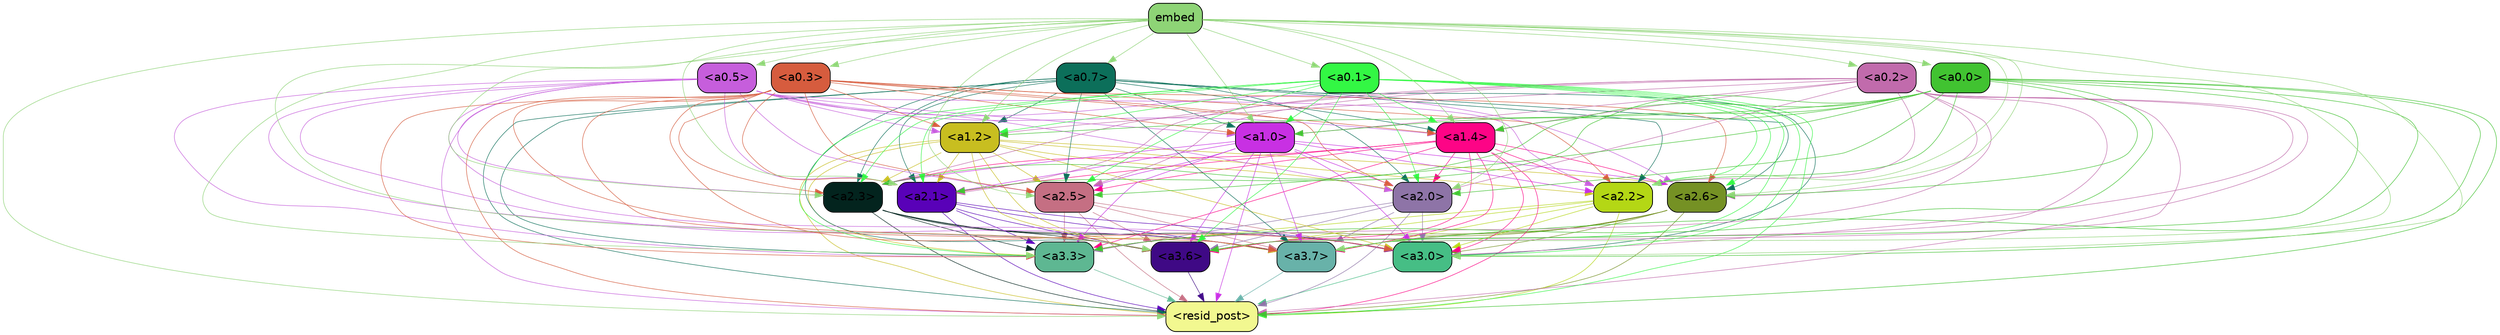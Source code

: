 strict digraph "" {
	graph [bgcolor=transparent,
		layout=dot,
		overlap=false,
		splines=true
	];
	"<a3.7>"	[color=black,
		fillcolor="#68b2a9",
		fontname=Helvetica,
		shape=box,
		style="filled, rounded"];
	"<resid_post>"	[color=black,
		fillcolor="#f2f890",
		fontname=Helvetica,
		shape=box,
		style="filled, rounded"];
	"<a3.7>" -> "<resid_post>"	[color="#68b2a9",
		penwidth=0.6];
	"<a3.6>"	[color=black,
		fillcolor="#3f0985",
		fontname=Helvetica,
		shape=box,
		style="filled, rounded"];
	"<a3.6>" -> "<resid_post>"	[color="#3f0985",
		penwidth=0.6];
	"<a3.3>"	[color=black,
		fillcolor="#5eb792",
		fontname=Helvetica,
		shape=box,
		style="filled, rounded"];
	"<a3.3>" -> "<resid_post>"	[color="#5eb792",
		penwidth=0.6];
	"<a3.0>"	[color=black,
		fillcolor="#46be85",
		fontname=Helvetica,
		shape=box,
		style="filled, rounded"];
	"<a3.0>" -> "<resid_post>"	[color="#46be85",
		penwidth=0.6];
	"<a2.6>"	[color=black,
		fillcolor="#759124",
		fontname=Helvetica,
		shape=box,
		style="filled, rounded"];
	"<a2.6>" -> "<a3.7>"	[color="#759124",
		penwidth=0.6];
	"<a2.6>" -> "<resid_post>"	[color="#759124",
		penwidth=0.6];
	"<a2.6>" -> "<a3.6>"	[color="#759124",
		penwidth=0.6];
	"<a2.6>" -> "<a3.3>"	[color="#759124",
		penwidth=0.6];
	"<a2.6>" -> "<a3.0>"	[color="#759124",
		penwidth=0.6];
	"<a2.5>"	[color=black,
		fillcolor="#c56f83",
		fontname=Helvetica,
		shape=box,
		style="filled, rounded"];
	"<a2.5>" -> "<a3.7>"	[color="#c56f83",
		penwidth=0.6];
	"<a2.5>" -> "<resid_post>"	[color="#c56f83",
		penwidth=0.6];
	"<a2.5>" -> "<a3.6>"	[color="#c56f83",
		penwidth=0.6];
	"<a2.5>" -> "<a3.3>"	[color="#c56f83",
		penwidth=0.6];
	"<a2.5>" -> "<a3.0>"	[color="#c56f83",
		penwidth=0.6];
	"<a2.3>"	[color=black,
		fillcolor="#03241e",
		fontname=Helvetica,
		shape=box,
		style="filled, rounded"];
	"<a2.3>" -> "<a3.7>"	[color="#03241e",
		penwidth=0.6];
	"<a2.3>" -> "<resid_post>"	[color="#03241e",
		penwidth=0.6];
	"<a2.3>" -> "<a3.6>"	[color="#03241e",
		penwidth=0.6];
	"<a2.3>" -> "<a3.3>"	[color="#03241e",
		penwidth=0.6];
	"<a2.3>" -> "<a3.0>"	[color="#03241e",
		penwidth=0.6];
	"<a2.2>"	[color=black,
		fillcolor="#b4d715",
		fontname=Helvetica,
		shape=box,
		style="filled, rounded"];
	"<a2.2>" -> "<a3.7>"	[color="#b4d715",
		penwidth=0.6];
	"<a2.2>" -> "<resid_post>"	[color="#b4d715",
		penwidth=0.6];
	"<a2.2>" -> "<a3.6>"	[color="#b4d715",
		penwidth=0.6];
	"<a2.2>" -> "<a3.3>"	[color="#b4d715",
		penwidth=0.6];
	"<a2.2>" -> "<a3.0>"	[color="#b4d715",
		penwidth=0.6];
	"<a2.1>"	[color=black,
		fillcolor="#5901b8",
		fontname=Helvetica,
		shape=box,
		style="filled, rounded"];
	"<a2.1>" -> "<a3.7>"	[color="#5901b8",
		penwidth=0.6];
	"<a2.1>" -> "<resid_post>"	[color="#5901b8",
		penwidth=0.6];
	"<a2.1>" -> "<a3.6>"	[color="#5901b8",
		penwidth=0.6];
	"<a2.1>" -> "<a3.3>"	[color="#5901b8",
		penwidth=0.6];
	"<a2.1>" -> "<a3.0>"	[color="#5901b8",
		penwidth=0.6];
	"<a2.0>"	[color=black,
		fillcolor="#8e74a7",
		fontname=Helvetica,
		shape=box,
		style="filled, rounded"];
	"<a2.0>" -> "<a3.7>"	[color="#8e74a7",
		penwidth=0.6];
	"<a2.0>" -> "<resid_post>"	[color="#8e74a7",
		penwidth=0.6];
	"<a2.0>" -> "<a3.6>"	[color="#8e74a7",
		penwidth=0.6];
	"<a2.0>" -> "<a3.3>"	[color="#8e74a7",
		penwidth=0.6];
	"<a2.0>" -> "<a3.0>"	[color="#8e74a7",
		penwidth=0.6];
	"<a1.4>"	[color=black,
		fillcolor="#fd0486",
		fontname=Helvetica,
		shape=box,
		style="filled, rounded"];
	"<a1.4>" -> "<a3.7>"	[color="#fd0486",
		penwidth=0.6];
	"<a1.4>" -> "<resid_post>"	[color="#fd0486",
		penwidth=0.6];
	"<a1.4>" -> "<a3.6>"	[color="#fd0486",
		penwidth=0.6];
	"<a1.4>" -> "<a3.3>"	[color="#fd0486",
		penwidth=0.6];
	"<a1.4>" -> "<a3.0>"	[color="#fd0486",
		penwidth=0.6];
	"<a1.4>" -> "<a2.6>"	[color="#fd0486",
		penwidth=0.6];
	"<a1.4>" -> "<a2.5>"	[color="#fd0486",
		penwidth=0.6];
	"<a1.4>" -> "<a2.3>"	[color="#fd0486",
		penwidth=0.6];
	"<a1.4>" -> "<a2.2>"	[color="#fd0486",
		penwidth=0.6];
	"<a1.4>" -> "<a2.1>"	[color="#fd0486",
		penwidth=0.6];
	"<a1.4>" -> "<a2.0>"	[color="#fd0486",
		penwidth=0.6];
	"<a1.2>"	[color=black,
		fillcolor="#c8be20",
		fontname=Helvetica,
		shape=box,
		style="filled, rounded"];
	"<a1.2>" -> "<a3.7>"	[color="#c8be20",
		penwidth=0.6];
	"<a1.2>" -> "<resid_post>"	[color="#c8be20",
		penwidth=0.6];
	"<a1.2>" -> "<a3.6>"	[color="#c8be20",
		penwidth=0.6];
	"<a1.2>" -> "<a3.3>"	[color="#c8be20",
		penwidth=0.6];
	"<a1.2>" -> "<a3.0>"	[color="#c8be20",
		penwidth=0.6];
	"<a1.2>" -> "<a2.6>"	[color="#c8be20",
		penwidth=0.6];
	"<a1.2>" -> "<a2.5>"	[color="#c8be20",
		penwidth=0.6];
	"<a1.2>" -> "<a2.3>"	[color="#c8be20",
		penwidth=0.6];
	"<a1.2>" -> "<a2.2>"	[color="#c8be20",
		penwidth=0.6];
	"<a1.2>" -> "<a2.1>"	[color="#c8be20",
		penwidth=0.6];
	"<a1.2>" -> "<a2.0>"	[color="#c8be20",
		penwidth=0.6];
	"<a1.0>"	[color=black,
		fillcolor="#c830e3",
		fontname=Helvetica,
		shape=box,
		style="filled, rounded"];
	"<a1.0>" -> "<a3.7>"	[color="#c830e3",
		penwidth=0.6];
	"<a1.0>" -> "<resid_post>"	[color="#c830e3",
		penwidth=0.6];
	"<a1.0>" -> "<a3.6>"	[color="#c830e3",
		penwidth=0.6];
	"<a1.0>" -> "<a3.3>"	[color="#c830e3",
		penwidth=0.6];
	"<a1.0>" -> "<a3.0>"	[color="#c830e3",
		penwidth=0.6];
	"<a1.0>" -> "<a2.6>"	[color="#c830e3",
		penwidth=0.6];
	"<a1.0>" -> "<a2.5>"	[color="#c830e3",
		penwidth=0.6];
	"<a1.0>" -> "<a2.3>"	[color="#c830e3",
		penwidth=0.6];
	"<a1.0>" -> "<a2.2>"	[color="#c830e3",
		penwidth=0.6];
	"<a1.0>" -> "<a2.1>"	[color="#c830e3",
		penwidth=0.6];
	"<a1.0>" -> "<a2.0>"	[color="#c830e3",
		penwidth=0.6];
	"<a0.7>"	[color=black,
		fillcolor="#0c6f5a",
		fontname=Helvetica,
		shape=box,
		style="filled, rounded"];
	"<a0.7>" -> "<a3.7>"	[color="#0c6f5a",
		penwidth=0.6];
	"<a0.7>" -> "<resid_post>"	[color="#0c6f5a",
		penwidth=0.6];
	"<a0.7>" -> "<a3.6>"	[color="#0c6f5a",
		penwidth=0.6];
	"<a0.7>" -> "<a3.3>"	[color="#0c6f5a",
		penwidth=0.6];
	"<a0.7>" -> "<a3.0>"	[color="#0c6f5a",
		penwidth=0.6];
	"<a0.7>" -> "<a2.6>"	[color="#0c6f5a",
		penwidth=0.6];
	"<a0.7>" -> "<a2.5>"	[color="#0c6f5a",
		penwidth=0.6];
	"<a0.7>" -> "<a2.3>"	[color="#0c6f5a",
		penwidth=0.6];
	"<a0.7>" -> "<a2.2>"	[color="#0c6f5a",
		penwidth=0.6];
	"<a0.7>" -> "<a2.1>"	[color="#0c6f5a",
		penwidth=0.6];
	"<a0.7>" -> "<a2.0>"	[color="#0c6f5a",
		penwidth=0.6];
	"<a0.7>" -> "<a1.4>"	[color="#0c6f5a",
		penwidth=0.6];
	"<a0.7>" -> "<a1.2>"	[color="#0c6f5a",
		penwidth=0.6];
	"<a0.7>" -> "<a1.0>"	[color="#0c6f5a",
		penwidth=0.6];
	"<a0.5>"	[color=black,
		fillcolor="#c65edc",
		fontname=Helvetica,
		shape=box,
		style="filled, rounded"];
	"<a0.5>" -> "<a3.7>"	[color="#c65edc",
		penwidth=0.6];
	"<a0.5>" -> "<resid_post>"	[color="#c65edc",
		penwidth=0.6];
	"<a0.5>" -> "<a3.6>"	[color="#c65edc",
		penwidth=0.6];
	"<a0.5>" -> "<a3.3>"	[color="#c65edc",
		penwidth=0.6];
	"<a0.5>" -> "<a3.0>"	[color="#c65edc",
		penwidth=0.6];
	"<a0.5>" -> "<a2.6>"	[color="#c65edc",
		penwidth=0.6];
	"<a0.5>" -> "<a2.5>"	[color="#c65edc",
		penwidth=0.6];
	"<a0.5>" -> "<a2.3>"	[color="#c65edc",
		penwidth=0.6];
	"<a0.5>" -> "<a2.2>"	[color="#c65edc",
		penwidth=0.6];
	"<a0.5>" -> "<a2.1>"	[color="#c65edc",
		penwidth=0.6];
	"<a0.5>" -> "<a2.0>"	[color="#c65edc",
		penwidth=0.6];
	"<a0.5>" -> "<a1.4>"	[color="#c65edc",
		penwidth=0.6];
	"<a0.5>" -> "<a1.2>"	[color="#c65edc",
		penwidth=0.6];
	"<a0.5>" -> "<a1.0>"	[color="#c65edc",
		penwidth=0.6];
	"<a0.3>"	[color=black,
		fillcolor="#d65c3e",
		fontname=Helvetica,
		shape=box,
		style="filled, rounded"];
	"<a0.3>" -> "<a3.7>"	[color="#d65c3e",
		penwidth=0.6];
	"<a0.3>" -> "<resid_post>"	[color="#d65c3e",
		penwidth=0.6];
	"<a0.3>" -> "<a3.6>"	[color="#d65c3e",
		penwidth=0.6];
	"<a0.3>" -> "<a3.3>"	[color="#d65c3e",
		penwidth=0.6];
	"<a0.3>" -> "<a3.0>"	[color="#d65c3e",
		penwidth=0.6];
	"<a0.3>" -> "<a2.6>"	[color="#d65c3e",
		penwidth=0.6];
	"<a0.3>" -> "<a2.5>"	[color="#d65c3e",
		penwidth=0.6];
	"<a0.3>" -> "<a2.3>"	[color="#d65c3e",
		penwidth=0.6];
	"<a0.3>" -> "<a2.2>"	[color="#d65c3e",
		penwidth=0.6];
	"<a0.3>" -> "<a2.1>"	[color="#d65c3e",
		penwidth=0.6];
	"<a0.3>" -> "<a2.0>"	[color="#d65c3e",
		penwidth=0.6];
	"<a0.3>" -> "<a1.4>"	[color="#d65c3e",
		penwidth=0.6];
	"<a0.3>" -> "<a1.2>"	[color="#d65c3e",
		penwidth=0.6];
	"<a0.3>" -> "<a1.0>"	[color="#d65c3e",
		penwidth=0.6];
	"<a0.2>"	[color=black,
		fillcolor="#c16bac",
		fontname=Helvetica,
		shape=box,
		style="filled, rounded"];
	"<a0.2>" -> "<a3.7>"	[color="#c16bac",
		penwidth=0.6];
	"<a0.2>" -> "<resid_post>"	[color="#c16bac",
		penwidth=0.6];
	"<a0.2>" -> "<a3.6>"	[color="#c16bac",
		penwidth=0.6];
	"<a0.2>" -> "<a3.3>"	[color="#c16bac",
		penwidth=0.6];
	"<a0.2>" -> "<a3.0>"	[color="#c16bac",
		penwidth=0.6];
	"<a0.2>" -> "<a2.6>"	[color="#c16bac",
		penwidth=0.6];
	"<a0.2>" -> "<a2.5>"	[color="#c16bac",
		penwidth=0.6];
	"<a0.2>" -> "<a2.3>"	[color="#c16bac",
		penwidth=0.6];
	"<a0.2>" -> "<a2.2>"	[color="#c16bac",
		penwidth=0.6];
	"<a0.2>" -> "<a2.1>"	[color="#c16bac",
		penwidth=0.6];
	"<a0.2>" -> "<a2.0>"	[color="#c16bac",
		penwidth=0.6];
	"<a0.2>" -> "<a1.4>"	[color="#c16bac",
		penwidth=0.6];
	"<a0.2>" -> "<a1.2>"	[color="#c16bac",
		penwidth=0.6];
	"<a0.2>" -> "<a1.0>"	[color="#c16bac",
		penwidth=0.6];
	"<a0.1>"	[color=black,
		fillcolor="#33f744",
		fontname=Helvetica,
		shape=box,
		style="filled, rounded"];
	"<a0.1>" -> "<a3.7>"	[color="#33f744",
		penwidth=0.6];
	"<a0.1>" -> "<resid_post>"	[color="#33f744",
		penwidth=0.6];
	"<a0.1>" -> "<a3.6>"	[color="#33f744",
		penwidth=0.6];
	"<a0.1>" -> "<a3.3>"	[color="#33f744",
		penwidth=0.6];
	"<a0.1>" -> "<a3.0>"	[color="#33f744",
		penwidth=0.6];
	"<a0.1>" -> "<a2.6>"	[color="#33f744",
		penwidth=0.6];
	"<a0.1>" -> "<a2.5>"	[color="#33f744",
		penwidth=0.6];
	"<a0.1>" -> "<a2.3>"	[color="#33f744",
		penwidth=0.6];
	"<a0.1>" -> "<a2.2>"	[color="#33f744",
		penwidth=0.6];
	"<a0.1>" -> "<a2.1>"	[color="#33f744",
		penwidth=0.6];
	"<a0.1>" -> "<a2.0>"	[color="#33f744",
		penwidth=0.6];
	"<a0.1>" -> "<a1.4>"	[color="#33f744",
		penwidth=0.6];
	"<a0.1>" -> "<a1.2>"	[color="#33f744",
		penwidth=0.6];
	"<a0.1>" -> "<a1.0>"	[color="#33f744",
		penwidth=0.6];
	"<a0.0>"	[color=black,
		fillcolor="#41c331",
		fontname=Helvetica,
		shape=box,
		style="filled, rounded"];
	"<a0.0>" -> "<a3.7>"	[color="#41c331",
		penwidth=0.6];
	"<a0.0>" -> "<resid_post>"	[color="#41c331",
		penwidth=0.6];
	"<a0.0>" -> "<a3.6>"	[color="#41c331",
		penwidth=0.6];
	"<a0.0>" -> "<a3.3>"	[color="#41c331",
		penwidth=0.6];
	"<a0.0>" -> "<a3.0>"	[color="#41c331",
		penwidth=0.6];
	"<a0.0>" -> "<a2.6>"	[color="#41c331",
		penwidth=0.6];
	"<a0.0>" -> "<a2.5>"	[color="#41c331",
		penwidth=0.6];
	"<a0.0>" -> "<a2.3>"	[color="#41c331",
		penwidth=0.6];
	"<a0.0>" -> "<a2.2>"	[color="#41c331",
		penwidth=0.6];
	"<a0.0>" -> "<a2.1>"	[color="#41c331",
		penwidth=0.6];
	"<a0.0>" -> "<a2.0>"	[color="#41c331",
		penwidth=0.6];
	"<a0.0>" -> "<a1.4>"	[color="#41c331",
		penwidth=0.6];
	"<a0.0>" -> "<a1.2>"	[color="#41c331",
		penwidth=0.6];
	"<a0.0>" -> "<a1.0>"	[color="#41c331",
		penwidth=0.6];
	embed	[color=black,
		fillcolor="#8ed476",
		fontname=Helvetica,
		shape=box,
		style="filled, rounded"];
	embed -> "<a3.7>"	[color="#8ed476",
		penwidth=0.6];
	embed -> "<resid_post>"	[color="#8ed476",
		penwidth=0.6];
	embed -> "<a3.6>"	[color="#8ed476",
		penwidth=0.6];
	embed -> "<a3.3>"	[color="#8ed476",
		penwidth=0.6];
	embed -> "<a3.0>"	[color="#8ed476",
		penwidth=0.6];
	embed -> "<a2.6>"	[color="#8ed476",
		penwidth=0.6];
	embed -> "<a2.5>"	[color="#8ed476",
		penwidth=0.6];
	embed -> "<a2.3>"	[color="#8ed476",
		penwidth=0.6];
	embed -> "<a2.2>"	[color="#8ed476",
		penwidth=0.6];
	embed -> "<a2.1>"	[color="#8ed476",
		penwidth=0.6];
	embed -> "<a2.0>"	[color="#8ed476",
		penwidth=0.6];
	embed -> "<a1.4>"	[color="#8ed476",
		penwidth=0.6];
	embed -> "<a1.2>"	[color="#8ed476",
		penwidth=0.6];
	embed -> "<a1.0>"	[color="#8ed476",
		penwidth=0.6];
	embed -> "<a0.7>"	[color="#8ed476",
		penwidth=0.6];
	embed -> "<a0.5>"	[color="#8ed476",
		penwidth=0.6];
	embed -> "<a0.3>"	[color="#8ed476",
		penwidth=0.6];
	embed -> "<a0.2>"	[color="#8ed476",
		penwidth=0.6];
	embed -> "<a0.1>"	[color="#8ed476",
		penwidth=0.6];
	embed -> "<a0.0>"	[color="#8ed476",
		penwidth=0.6];
}
